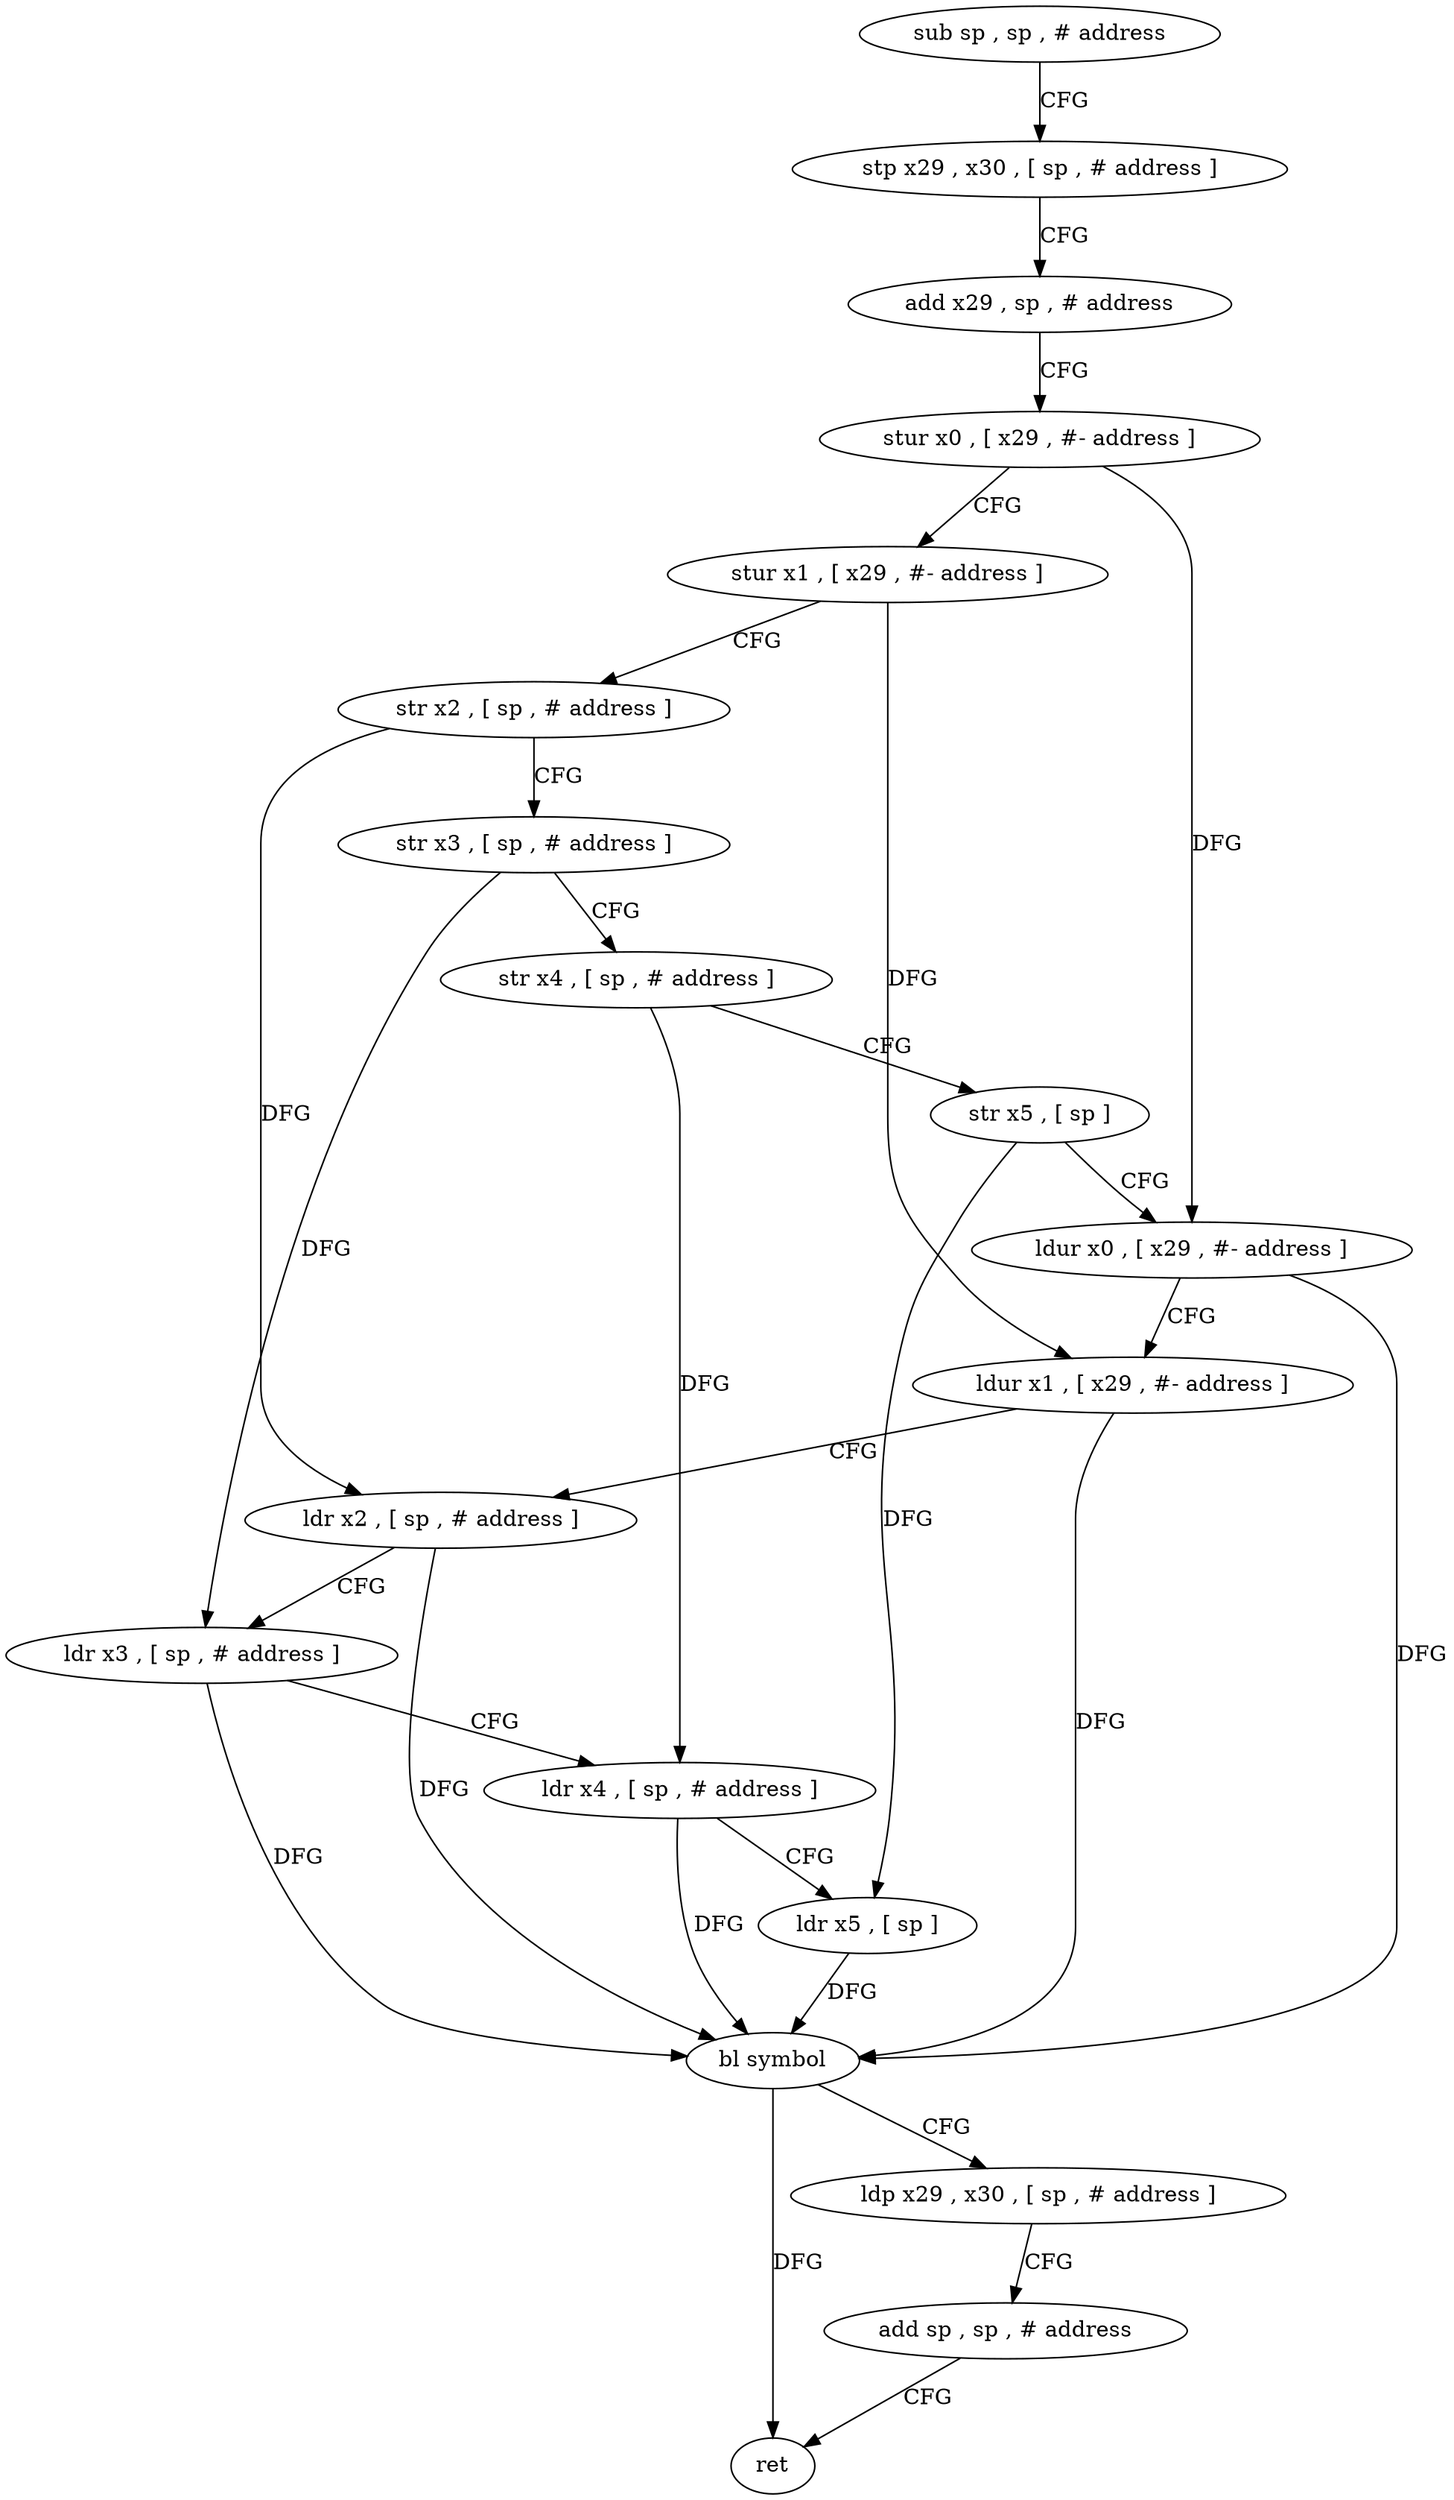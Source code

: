 digraph "func" {
"4239188" [label = "sub sp , sp , # address" ]
"4239192" [label = "stp x29 , x30 , [ sp , # address ]" ]
"4239196" [label = "add x29 , sp , # address" ]
"4239200" [label = "stur x0 , [ x29 , #- address ]" ]
"4239204" [label = "stur x1 , [ x29 , #- address ]" ]
"4239208" [label = "str x2 , [ sp , # address ]" ]
"4239212" [label = "str x3 , [ sp , # address ]" ]
"4239216" [label = "str x4 , [ sp , # address ]" ]
"4239220" [label = "str x5 , [ sp ]" ]
"4239224" [label = "ldur x0 , [ x29 , #- address ]" ]
"4239228" [label = "ldur x1 , [ x29 , #- address ]" ]
"4239232" [label = "ldr x2 , [ sp , # address ]" ]
"4239236" [label = "ldr x3 , [ sp , # address ]" ]
"4239240" [label = "ldr x4 , [ sp , # address ]" ]
"4239244" [label = "ldr x5 , [ sp ]" ]
"4239248" [label = "bl symbol" ]
"4239252" [label = "ldp x29 , x30 , [ sp , # address ]" ]
"4239256" [label = "add sp , sp , # address" ]
"4239260" [label = "ret" ]
"4239188" -> "4239192" [ label = "CFG" ]
"4239192" -> "4239196" [ label = "CFG" ]
"4239196" -> "4239200" [ label = "CFG" ]
"4239200" -> "4239204" [ label = "CFG" ]
"4239200" -> "4239224" [ label = "DFG" ]
"4239204" -> "4239208" [ label = "CFG" ]
"4239204" -> "4239228" [ label = "DFG" ]
"4239208" -> "4239212" [ label = "CFG" ]
"4239208" -> "4239232" [ label = "DFG" ]
"4239212" -> "4239216" [ label = "CFG" ]
"4239212" -> "4239236" [ label = "DFG" ]
"4239216" -> "4239220" [ label = "CFG" ]
"4239216" -> "4239240" [ label = "DFG" ]
"4239220" -> "4239224" [ label = "CFG" ]
"4239220" -> "4239244" [ label = "DFG" ]
"4239224" -> "4239228" [ label = "CFG" ]
"4239224" -> "4239248" [ label = "DFG" ]
"4239228" -> "4239232" [ label = "CFG" ]
"4239228" -> "4239248" [ label = "DFG" ]
"4239232" -> "4239236" [ label = "CFG" ]
"4239232" -> "4239248" [ label = "DFG" ]
"4239236" -> "4239240" [ label = "CFG" ]
"4239236" -> "4239248" [ label = "DFG" ]
"4239240" -> "4239244" [ label = "CFG" ]
"4239240" -> "4239248" [ label = "DFG" ]
"4239244" -> "4239248" [ label = "DFG" ]
"4239248" -> "4239252" [ label = "CFG" ]
"4239248" -> "4239260" [ label = "DFG" ]
"4239252" -> "4239256" [ label = "CFG" ]
"4239256" -> "4239260" [ label = "CFG" ]
}
